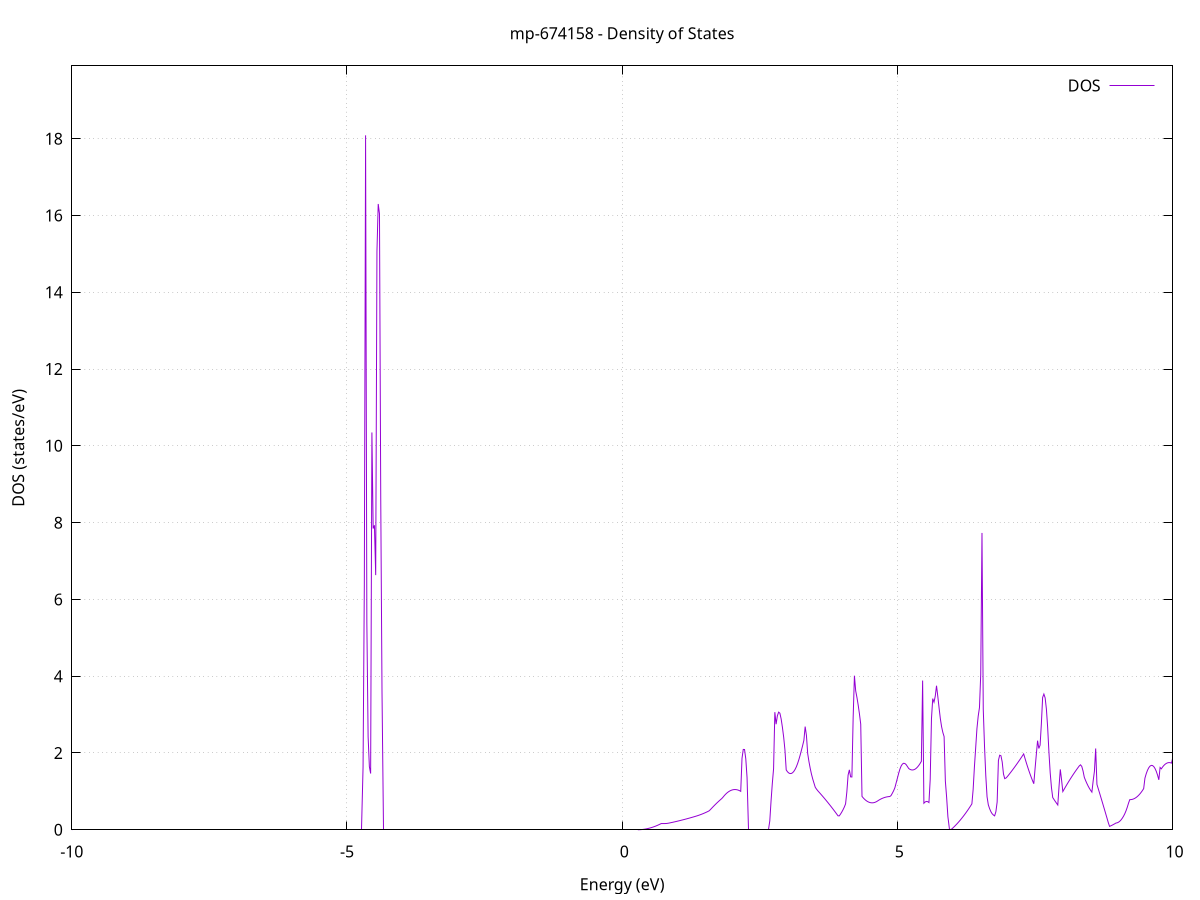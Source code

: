 set title 'mp-674158 - Density of States'
set xlabel 'Energy (eV)'
set ylabel 'DOS (states/eV)'
set grid
set xrange [-10:10]
set yrange [0:19.898]
set xzeroaxis lt -1
set terminal png size 800,600
set output 'mp-674158_dos_gnuplot.png'
plot '-' using 1:2 with lines title 'DOS'
-15.150400 0.000000
-15.127400 0.000000
-15.104500 0.000000
-15.081500 0.000000
-15.058600 0.000000
-15.035600 0.000000
-15.012600 0.000000
-14.989700 0.000000
-14.966700 0.000000
-14.943800 0.000000
-14.920800 0.000000
-14.897900 0.000000
-14.874900 0.000000
-14.852000 0.000000
-14.829000 0.000000
-14.806100 0.000000
-14.783100 0.000000
-14.760200 0.000000
-14.737200 0.000000
-14.714300 0.000000
-14.691300 0.000000
-14.668400 0.000000
-14.645400 0.000000
-14.622500 0.000000
-14.599500 0.000000
-14.576600 0.000000
-14.553600 0.000000
-14.530700 0.000000
-14.507700 0.000000
-14.484800 0.000000
-14.461800 0.000000
-14.438900 0.000000
-14.415900 0.000000
-14.393000 0.000000
-14.370000 0.000000
-14.347100 0.000000
-14.324100 0.000000
-14.301200 0.000000
-14.278200 0.000000
-14.255300 0.000000
-14.232300 0.000000
-14.209400 0.000000
-14.186400 0.000000
-14.163500 0.000000
-14.140500 0.000000
-14.117600 0.000000
-14.094600 0.000000
-14.071600 0.000000
-14.048700 0.000000
-14.025700 0.000000
-14.002800 0.000000
-13.979800 0.000000
-13.956900 0.000000
-13.933900 0.000000
-13.911000 0.000000
-13.888000 0.000000
-13.865100 0.000000
-13.842100 0.000000
-13.819200 0.000000
-13.796200 0.000000
-13.773300 0.000000
-13.750300 0.000000
-13.727400 0.000000
-13.704400 0.000000
-13.681500 0.000000
-13.658500 0.000000
-13.635600 0.000000
-13.612600 0.000000
-13.589700 0.000000
-13.566700 0.000000
-13.543800 0.000000
-13.520800 0.000000
-13.497900 0.000000
-13.474900 0.000000
-13.452000 0.000000
-13.429000 0.000000
-13.406100 0.000000
-13.383100 0.000000
-13.360200 0.000000
-13.337200 0.000000
-13.314300 0.000000
-13.291300 0.000000
-13.268400 0.000000
-13.245400 0.000000
-13.222500 0.000000
-13.199500 0.000000
-13.176600 0.000000
-13.153600 0.000000
-13.130600 0.000000
-13.107700 0.000000
-13.084700 0.000000
-13.061800 0.195200
-13.038800 14.804500
-13.015900 0.000000
-12.992900 0.000000
-12.970000 0.000000
-12.947000 0.000000
-12.924100 0.000000
-12.901100 0.000000
-12.878200 0.000000
-12.855200 0.000000
-12.832300 0.000000
-12.809300 0.000000
-12.786400 0.000000
-12.763400 0.000000
-12.740500 0.000000
-12.717500 0.000000
-12.694600 0.000000
-12.671600 0.000000
-12.648700 0.000000
-12.625700 0.000000
-12.602800 0.000000
-12.579800 0.000000
-12.556900 0.000000
-12.533900 0.000000
-12.511000 0.000000
-12.488000 0.000000
-12.465100 0.000000
-12.442100 0.000000
-12.419200 0.000000
-12.396200 0.000000
-12.373300 0.000000
-12.350300 0.000000
-12.327400 0.000000
-12.304400 0.000000
-12.281500 0.000000
-12.258500 0.000000
-12.235600 0.000000
-12.212600 0.000000
-12.189700 0.000000
-12.166700 0.000000
-12.143700 0.000000
-12.120800 0.000000
-12.097800 0.000000
-12.074900 0.000000
-12.051900 0.000000
-12.029000 0.000000
-12.006000 0.000000
-11.983100 0.000000
-11.960100 0.000000
-11.937200 0.000000
-11.914200 0.000000
-11.891300 0.000000
-11.868300 0.000000
-11.845400 0.000000
-11.822400 0.000000
-11.799500 0.000000
-11.776500 0.000000
-11.753600 0.000000
-11.730600 0.000000
-11.707700 0.000000
-11.684700 0.000000
-11.661800 0.000000
-11.638800 0.000000
-11.615900 0.000000
-11.592900 0.000000
-11.570000 0.000000
-11.547000 0.000000
-11.524100 0.000000
-11.501100 0.000000
-11.478200 0.000000
-11.455200 0.000000
-11.432300 0.000000
-11.409300 0.000000
-11.386400 0.000000
-11.363400 0.000000
-11.340500 0.000000
-11.317500 0.000000
-11.294600 0.000000
-11.271600 0.000000
-11.248700 0.000000
-11.225700 0.000000
-11.202700 0.000000
-11.179800 0.000000
-11.156800 0.000000
-11.133900 0.000000
-11.110900 0.000000
-11.088000 0.000000
-11.065000 0.000000
-11.042100 0.000000
-11.019100 0.000000
-10.996200 0.000000
-10.973200 0.000000
-10.950300 0.000000
-10.927300 0.000000
-10.904400 0.000000
-10.881400 0.000000
-10.858500 0.000000
-10.835500 0.000000
-10.812600 0.000000
-10.789600 0.000000
-10.766700 0.000000
-10.743700 0.000000
-10.720800 0.000000
-10.697800 0.000000
-10.674900 0.000000
-10.651900 0.000000
-10.629000 0.000000
-10.606000 0.000000
-10.583100 0.000000
-10.560100 0.000000
-10.537200 0.000000
-10.514200 0.000000
-10.491300 0.000000
-10.468300 0.000000
-10.445400 0.000000
-10.422400 0.000000
-10.399500 0.000000
-10.376500 0.000000
-10.353600 0.000000
-10.330600 0.000000
-10.307700 0.000000
-10.284700 0.000000
-10.261800 0.000000
-10.238800 0.000000
-10.215800 0.000000
-10.192900 0.000000
-10.169900 0.000000
-10.147000 0.000000
-10.124000 0.000000
-10.101100 0.000000
-10.078100 0.000000
-10.055200 0.000000
-10.032200 0.000000
-10.009300 0.000000
-9.986300 0.000000
-9.963400 0.000000
-9.940400 0.000000
-9.917500 0.000000
-9.894500 0.000000
-9.871600 0.000000
-9.848600 0.000000
-9.825700 0.000000
-9.802700 0.000000
-9.779800 0.000000
-9.756800 0.000000
-9.733900 0.000000
-9.710900 0.000000
-9.688000 0.000000
-9.665000 0.000000
-9.642100 0.000000
-9.619100 0.000000
-9.596200 0.000000
-9.573200 0.000000
-9.550300 0.000000
-9.527300 0.000000
-9.504400 0.000000
-9.481400 0.000000
-9.458500 0.000000
-9.435500 0.000000
-9.412600 0.000000
-9.389600 0.000000
-9.366700 0.000000
-9.343700 0.000000
-9.320800 0.000000
-9.297800 0.000000
-9.274800 0.000000
-9.251900 0.000000
-9.228900 0.000000
-9.206000 0.000000
-9.183000 0.000000
-9.160100 0.000000
-9.137100 0.000000
-9.114200 0.000000
-9.091200 0.000000
-9.068300 0.000000
-9.045300 0.000000
-9.022400 0.000000
-8.999400 0.000000
-8.976500 0.000000
-8.953500 0.000000
-8.930600 0.000000
-8.907600 0.000000
-8.884700 0.000000
-8.861700 0.000000
-8.838800 0.000000
-8.815800 0.000000
-8.792900 0.000000
-8.769900 0.000000
-8.747000 0.000000
-8.724000 0.000000
-8.701100 0.000000
-8.678100 0.000000
-8.655200 0.000000
-8.632200 0.000000
-8.609300 0.000000
-8.586300 0.000000
-8.563400 0.000000
-8.540400 0.000000
-8.517500 0.000000
-8.494500 0.000000
-8.471600 0.000000
-8.448600 0.000000
-8.425700 0.000000
-8.402700 0.000000
-8.379800 0.000000
-8.356800 0.000000
-8.333800 0.000000
-8.310900 0.000000
-8.287900 0.000000
-8.265000 0.000000
-8.242000 0.000000
-8.219100 0.000000
-8.196100 0.000000
-8.173200 0.000000
-8.150200 0.000000
-8.127300 0.000000
-8.104300 0.000000
-8.081400 0.000000
-8.058400 0.000000
-8.035500 0.000000
-8.012500 0.000000
-7.989600 0.000000
-7.966600 0.000000
-7.943700 0.000000
-7.920700 0.000000
-7.897800 0.000000
-7.874800 0.000000
-7.851900 0.000000
-7.828900 0.000000
-7.806000 0.000000
-7.783000 0.000000
-7.760100 0.000000
-7.737100 0.000000
-7.714200 0.000000
-7.691200 0.000000
-7.668300 0.000000
-7.645300 0.000000
-7.622400 0.000000
-7.599400 0.000000
-7.576500 0.000000
-7.553500 0.000000
-7.530600 0.000000
-7.507600 0.000000
-7.484700 0.000000
-7.461700 0.000000
-7.438800 0.000000
-7.415800 0.000000
-7.392900 0.000000
-7.369900 0.000000
-7.346900 0.000000
-7.324000 0.000000
-7.301000 0.000000
-7.278100 0.000000
-7.255100 0.000000
-7.232200 0.000000
-7.209200 0.000000
-7.186300 0.000000
-7.163300 0.000000
-7.140400 0.000000
-7.117400 0.000000
-7.094500 0.000000
-7.071500 0.000000
-7.048600 0.000000
-7.025600 0.000000
-7.002700 0.000000
-6.979700 0.000000
-6.956800 0.000000
-6.933800 0.000000
-6.910900 0.000000
-6.887900 0.000000
-6.865000 0.000000
-6.842000 0.000000
-6.819100 0.000000
-6.796100 0.000000
-6.773200 0.000000
-6.750200 0.000000
-6.727300 0.000000
-6.704300 0.000000
-6.681400 0.000000
-6.658400 0.000000
-6.635500 0.000000
-6.612500 0.000000
-6.589600 0.000000
-6.566600 0.000000
-6.543700 0.000000
-6.520700 0.000000
-6.497800 0.000000
-6.474800 0.000000
-6.451900 0.000000
-6.428900 0.000000
-6.405900 0.000000
-6.383000 0.000000
-6.360000 0.000000
-6.337100 0.000000
-6.314100 0.000000
-6.291200 0.000000
-6.268200 0.000000
-6.245300 0.000000
-6.222300 0.000000
-6.199400 0.000000
-6.176400 0.000000
-6.153500 0.000000
-6.130500 0.000000
-6.107600 0.000000
-6.084600 0.000000
-6.061700 0.000000
-6.038700 0.000000
-6.015800 0.000000
-5.992800 0.000000
-5.969900 0.000000
-5.946900 0.000000
-5.924000 0.000000
-5.901000 0.000000
-5.878100 0.000000
-5.855100 0.000000
-5.832200 0.000000
-5.809200 0.000000
-5.786300 0.000000
-5.763300 0.000000
-5.740400 0.000000
-5.717400 0.000000
-5.694500 0.000000
-5.671500 0.000000
-5.648600 0.000000
-5.625600 0.000000
-5.602700 0.000000
-5.579700 0.000000
-5.556800 0.000000
-5.533800 0.000000
-5.510900 0.000000
-5.487900 0.000000
-5.465000 0.000000
-5.442000 0.000000
-5.419000 0.000000
-5.396100 0.000000
-5.373100 0.000000
-5.350200 0.000000
-5.327200 0.000000
-5.304300 0.000000
-5.281300 0.000000
-5.258400 0.000000
-5.235400 0.000000
-5.212500 0.000000
-5.189500 0.000000
-5.166600 0.000000
-5.143600 0.000000
-5.120700 0.000000
-5.097700 0.000000
-5.074800 0.000000
-5.051800 0.000000
-5.028900 0.000000
-5.005900 0.000000
-4.983000 0.000000
-4.960000 0.000000
-4.937100 0.000000
-4.914100 0.000000
-4.891200 0.000000
-4.868200 0.000000
-4.845300 0.000000
-4.822300 0.000000
-4.799400 0.000000
-4.776400 0.000000
-4.753500 0.000000
-4.730500 0.000000
-4.707600 1.630600
-4.684600 6.361100
-4.661700 18.088700
-4.638700 5.387200
-4.615800 2.425500
-4.592800 1.642100
-4.569900 1.465400
-4.546900 10.349300
-4.524000 7.846900
-4.501000 7.930300
-4.478000 6.632300
-4.455100 15.066900
-4.432100 16.301100
-4.409200 16.048100
-4.386200 8.617700
-4.363300 3.592500
-4.340300 0.000000
-4.317400 0.000000
-4.294400 0.000000
-4.271500 0.000000
-4.248500 0.000000
-4.225600 0.000000
-4.202600 0.000000
-4.179700 0.000000
-4.156700 0.000000
-4.133800 0.000000
-4.110800 0.000000
-4.087900 0.000000
-4.064900 0.000000
-4.042000 0.000000
-4.019000 0.000000
-3.996100 0.000000
-3.973100 0.000000
-3.950200 0.000000
-3.927200 0.000000
-3.904300 0.000000
-3.881300 0.000000
-3.858400 0.000000
-3.835400 0.000000
-3.812500 0.000000
-3.789500 0.000000
-3.766600 0.000000
-3.743600 0.000000
-3.720700 0.000000
-3.697700 0.000000
-3.674800 0.000000
-3.651800 0.000000
-3.628900 0.000000
-3.605900 0.000000
-3.583000 0.000000
-3.560000 0.000000
-3.537000 0.000000
-3.514100 0.000000
-3.491100 0.000000
-3.468200 0.000000
-3.445200 0.000000
-3.422300 0.000000
-3.399300 0.000000
-3.376400 0.000000
-3.353400 0.000000
-3.330500 0.000000
-3.307500 0.000000
-3.284600 0.000000
-3.261600 0.000000
-3.238700 0.000000
-3.215700 0.000000
-3.192800 0.000000
-3.169800 0.000000
-3.146900 0.000000
-3.123900 0.000000
-3.101000 0.000000
-3.078000 0.000000
-3.055100 0.000000
-3.032100 0.000000
-3.009200 0.000000
-2.986200 0.000000
-2.963300 0.000000
-2.940300 0.000000
-2.917400 0.000000
-2.894400 0.000000
-2.871500 0.000000
-2.848500 0.000000
-2.825600 0.000000
-2.802600 0.000000
-2.779700 0.000000
-2.756700 0.000000
-2.733800 0.000000
-2.710800 0.000000
-2.687900 0.000000
-2.664900 0.000000
-2.642000 0.000000
-2.619000 0.000000
-2.596100 0.000000
-2.573100 0.000000
-2.550100 0.000000
-2.527200 0.000000
-2.504200 0.000000
-2.481300 0.000000
-2.458300 0.000000
-2.435400 0.000000
-2.412400 0.000000
-2.389500 0.000000
-2.366500 0.000000
-2.343600 0.000000
-2.320600 0.000000
-2.297700 0.000000
-2.274700 0.000000
-2.251800 0.000000
-2.228800 0.000000
-2.205900 0.000000
-2.182900 0.000000
-2.160000 0.000000
-2.137000 0.000000
-2.114100 0.000000
-2.091100 0.000000
-2.068200 0.000000
-2.045200 0.000000
-2.022300 0.000000
-1.999300 0.000000
-1.976400 0.000000
-1.953400 0.000000
-1.930500 0.000000
-1.907500 0.000000
-1.884600 0.000000
-1.861600 0.000000
-1.838700 0.000000
-1.815700 0.000000
-1.792800 0.000000
-1.769800 0.000000
-1.746900 0.000000
-1.723900 0.000000
-1.701000 0.000000
-1.678000 0.000000
-1.655100 0.000000
-1.632100 0.000000
-1.609100 0.000000
-1.586200 0.000000
-1.563200 0.000000
-1.540300 0.000000
-1.517300 0.000000
-1.494400 0.000000
-1.471400 0.000000
-1.448500 0.000000
-1.425500 0.000000
-1.402600 0.000000
-1.379600 0.000000
-1.356700 0.000000
-1.333700 0.000000
-1.310800 0.000000
-1.287800 0.000000
-1.264900 0.000000
-1.241900 0.000000
-1.219000 0.000000
-1.196000 0.000000
-1.173100 0.000000
-1.150100 0.000000
-1.127200 0.000000
-1.104200 0.000000
-1.081300 0.000000
-1.058300 0.000000
-1.035400 0.000000
-1.012400 0.000000
-0.989500 0.000000
-0.966500 0.000000
-0.943600 0.000000
-0.920600 0.000000
-0.897700 0.000000
-0.874700 0.000000
-0.851800 0.000000
-0.828800 0.000000
-0.805900 0.000000
-0.782900 0.000000
-0.760000 0.000000
-0.737000 0.000000
-0.714100 0.000000
-0.691100 0.000000
-0.668200 0.000000
-0.645200 0.000000
-0.622200 0.000000
-0.599300 0.000000
-0.576300 0.000000
-0.553400 0.000000
-0.530400 0.000000
-0.507500 0.000000
-0.484500 0.000000
-0.461600 0.000000
-0.438600 0.000000
-0.415700 0.000000
-0.392700 0.000000
-0.369800 0.000000
-0.346800 0.000000
-0.323900 0.000000
-0.300900 0.000000
-0.278000 0.000000
-0.255000 0.000000
-0.232100 0.000000
-0.209100 0.000000
-0.186200 0.000000
-0.163200 0.000000
-0.140300 0.000000
-0.117300 0.000000
-0.094400 0.000000
-0.071400 0.000000
-0.048500 0.000000
-0.025500 0.000000
-0.002600 0.000000
0.020400 0.000000
0.043300 0.000000
0.066300 0.000000
0.089200 0.000000
0.112200 0.000000
0.135100 0.000000
0.158100 0.000000
0.181000 0.000000
0.204000 0.000000
0.226900 0.000000
0.249900 0.000000
0.272800 0.000000
0.295800 0.000500
0.318800 0.001900
0.341700 0.004200
0.364700 0.007300
0.387600 0.011400
0.410600 0.016300
0.433500 0.022200
0.456500 0.028900
0.479400 0.036500
0.502400 0.045000
0.525300 0.054300
0.548300 0.064600
0.571200 0.075800
0.594200 0.087800
0.617100 0.100700
0.640100 0.114500
0.663000 0.129200
0.686000 0.144800
0.708900 0.161300
0.731900 0.162300
0.754800 0.161200
0.777800 0.161700
0.800700 0.163800
0.823700 0.167600
0.846600 0.173200
0.869600 0.180000
0.892500 0.187100
0.915500 0.194300
0.938400 0.201700
0.961400 0.209200
0.984300 0.216900
1.007300 0.224700
1.030200 0.232600
1.053200 0.240700
1.076100 0.248900
1.099100 0.257300
1.122000 0.265800
1.145000 0.274400
1.167900 0.283200
1.190900 0.292100
1.213800 0.301200
1.236800 0.310400
1.259800 0.319700
1.282700 0.329200
1.305700 0.338800
1.328600 0.348600
1.351600 0.358600
1.374500 0.369200
1.397500 0.380500
1.420400 0.392400
1.443400 0.404900
1.466300 0.418000
1.489300 0.431800
1.512200 0.446200
1.535200 0.461200
1.558100 0.476900
1.581100 0.494400
1.604000 0.526200
1.627000 0.561000
1.649900 0.595600
1.672900 0.629400
1.695800 0.662300
1.718800 0.694400
1.741700 0.725600
1.764700 0.755900
1.787600 0.785300
1.810600 0.813900
1.833500 0.850200
1.856500 0.890000
1.879400 0.925400
1.902400 0.956300
1.925300 0.982800
1.948300 1.004700
1.971200 1.022200
1.994200 1.035200
2.017100 1.043700
2.040100 1.047800
2.063000 1.047300
2.086000 1.042400
2.108900 1.033100
2.131900 1.019200
2.154800 1.000900
2.177800 1.859100
2.200700 2.092700
2.223700 2.091100
2.246700 1.846900
2.269600 1.360300
2.292600 0.000000
2.315500 0.000000
2.338500 0.000000
2.361400 0.000000
2.384400 0.000000
2.407300 0.000000
2.430300 0.000000
2.453200 0.000000
2.476200 0.000000
2.499100 0.000000
2.522100 0.000000
2.545000 0.000000
2.568000 0.000000
2.590900 0.000000
2.613900 0.000000
2.636800 0.000000
2.659800 0.000000
2.682700 0.230200
2.705700 0.751400
2.728600 1.204900
2.751600 1.590800
2.774500 3.064000
2.797500 2.749900
2.820400 2.968400
2.843400 3.063900
2.866300 3.036400
2.889300 2.886000
2.912200 2.668000
2.935200 2.410300
2.958100 2.079300
2.981100 1.559600
3.004000 1.511300
3.027000 1.479600
3.049900 1.464600
3.072900 1.466200
3.095800 1.484500
3.118800 1.519400
3.141700 1.570900
3.164700 1.639100
3.187700 1.724000
3.210600 1.825500
3.233600 1.941000
3.256500 2.063900
3.279500 2.193600
3.302400 2.330300
3.325400 2.687400
3.348300 2.462100
3.371300 1.985300
3.394200 1.776500
3.417200 1.600200
3.440100 1.448700
3.463100 1.322100
3.486000 1.213900
3.509000 1.106600
3.531900 1.058500
3.554900 1.016500
3.577800 0.979500
3.600800 0.942600
3.623700 0.905000
3.646700 0.866900
3.669600 0.828300
3.692600 0.789000
3.715500 0.749100
3.738500 0.708700
3.761400 0.667600
3.784400 0.626000
3.807300 0.583800
3.830300 0.541000
3.853200 0.497600
3.876200 0.453600
3.899100 0.409000
3.922100 0.363800
3.945000 0.362000
3.968000 0.408400
3.990900 0.462100
4.013900 0.523000
4.036800 0.591100
4.059800 0.674700
4.082700 0.984700
4.105700 1.424600
4.128600 1.561300
4.151600 1.377700
4.174600 1.375300
4.197500 2.927100
4.220500 4.012800
4.243400 3.619200
4.266400 3.447100
4.289300 3.244800
4.312300 3.012500
4.335200 2.750000
4.358200 0.869900
4.381100 0.830500
4.404100 0.796300
4.427000 0.767400
4.450000 0.743700
4.472900 0.725300
4.495900 0.712100
4.518800 0.704200
4.541800 0.701500
4.564700 0.704000
4.587700 0.711900
4.610600 0.724900
4.633600 0.743200
4.656500 0.764800
4.679500 0.784600
4.702400 0.802200
4.725400 0.817700
4.748300 0.831100
4.771300 0.842400
4.794200 0.851600
4.817200 0.858600
4.840100 0.863600
4.863100 0.866400
4.886000 0.891300
4.909000 0.950700
4.931900 1.013500
4.954900 1.091400
4.977800 1.215600
5.000800 1.340200
5.023700 1.467000
5.046700 1.578900
5.069600 1.660500
5.092600 1.711800
5.115600 1.732700
5.138500 1.724800
5.161500 1.695400
5.184400 1.645500
5.207400 1.595100
5.230300 1.573300
5.253300 1.560700
5.276200 1.557400
5.299200 1.563400
5.322100 1.578500
5.345100 1.602900
5.368000 1.636500
5.391000 1.677900
5.413900 1.727000
5.436900 1.783600
5.459800 3.887700
5.482800 0.690900
5.505700 0.724000
5.528700 0.738000
5.551600 0.732900
5.574600 0.708800
5.597500 1.310400
5.620500 2.895200
5.643400 3.416700
5.666400 3.324100
5.689300 3.480000
5.712300 3.752100
5.735200 3.478300
5.758200 3.182200
5.781100 2.902100
5.804100 2.686700
5.827000 2.536200
5.850000 2.426900
5.872900 1.266800
5.895900 0.846100
5.918800 0.343200
5.941800 0.000000
5.964700 0.000000
5.987700 0.018500
6.010600 0.048800
6.033600 0.080400
6.056600 0.113600
6.079500 0.148100
6.102500 0.184100
6.125400 0.221600
6.148400 0.260400
6.171300 0.300800
6.194300 0.342500
6.217200 0.385700
6.240200 0.430300
6.263100 0.476300
6.286100 0.523800
6.309000 0.572700
6.332000 0.623100
6.354900 0.674900
6.377900 1.051800
6.400800 1.636600
6.423800 2.135100
6.446700 2.635500
6.469700 2.959600
6.492600 3.182300
6.515600 4.046400
6.538500 7.732300
6.561500 3.144500
6.584400 2.173400
6.607400 1.412300
6.630300 0.861000
6.653300 0.651200
6.676200 0.552100
6.699200 0.474800
6.722100 0.419300
6.745100 0.385500
6.768000 0.362300
6.791000 0.471100
6.813900 0.723200
6.836900 1.806000
6.859800 1.942100
6.882800 1.928800
6.905700 1.766100
6.928700 1.454000
6.951600 1.332000
6.974600 1.348500
6.997500 1.382500
7.020500 1.423600
7.043500 1.465400
7.066400 1.508000
7.089400 1.551300
7.112300 1.595400
7.135300 1.640300
7.158200 1.686000
7.181200 1.732400
7.204100 1.779600
7.227100 1.827500
7.250000 1.876300
7.273000 1.925700
7.295900 1.976000
7.318900 1.864500
7.341800 1.755200
7.364800 1.650600
7.387700 1.550800
7.410700 1.455800
7.433600 1.365500
7.456600 1.279900
7.479500 1.199100
7.502500 1.586900
7.525400 1.959300
7.548400 2.321300
7.571300 2.118100
7.594300 2.204300
7.617200 2.756900
7.640200 3.445700
7.663100 3.535200
7.686100 3.433600
7.709000 3.140800
7.732000 2.656800
7.754900 2.018200
7.777900 1.483100
7.800800 1.097400
7.823800 0.839900
7.846700 0.789100
7.869700 0.739900
7.892600 0.692200
7.915600 0.646100
7.938500 1.130200
7.961500 1.573500
7.984500 1.298900
8.007400 0.995600
8.030400 1.053800
8.053300 1.111000
8.076300 1.167000
8.099200 1.221800
8.122200 1.275400
8.145100 1.327900
8.168100 1.379300
8.191000 1.429400
8.214000 1.478500
8.236900 1.526300
8.259900 1.573000
8.282800 1.618600
8.305800 1.663000
8.328700 1.691900
8.351700 1.649900
8.374600 1.531500
8.397600 1.366900
8.420500 1.284300
8.443500 1.209000
8.466400 1.141000
8.489400 1.080400
8.512300 1.027100
8.535300 0.981100
8.558200 1.269300
8.581200 1.520600
8.604100 2.116900
8.627100 1.182200
8.650000 1.074400
8.673000 0.965900
8.695900 0.856600
8.718900 0.746700
8.741800 0.636000
8.764800 0.524500
8.787700 0.412400
8.810700 0.299500
8.833600 0.185800
8.856600 0.088100
8.879500 0.103000
8.902500 0.119000
8.925500 0.136200
8.948400 0.154600
8.971400 0.174200
8.994300 0.181300
9.017300 0.196000
9.040200 0.220200
9.063200 0.254100
9.086100 0.297600
9.109100 0.350700
9.132000 0.414400
9.155000 0.492500
9.177900 0.585400
9.200900 0.693200
9.223800 0.784900
9.246800 0.786100
9.269700 0.792300
9.292700 0.803400
9.315600 0.819500
9.338600 0.840700
9.361500 0.866800
9.384500 0.897900
9.407400 0.933900
9.430400 0.975000
9.453300 1.021000
9.476300 1.072100
9.499200 1.345000
9.522200 1.458100
9.545100 1.548100
9.568100 1.614600
9.591000 1.657600
9.614000 1.677200
9.636900 1.673200
9.659900 1.645800
9.682800 1.594800
9.705800 1.520400
9.728700 1.422400
9.751700 1.301000
9.774600 1.623100
9.797600 1.588000
9.820500 1.636300
9.843500 1.676100
9.866400 1.707400
9.889400 1.730200
9.912400 1.744600
9.935300 1.750400
9.958300 1.747800
9.981200 1.736700
10.004200 1.870900
10.027100 1.800400
10.050100 1.692000
10.073000 1.607700
10.096000 1.546300
10.118900 1.473500
10.141900 1.389300
10.164800 1.424200
10.187800 1.514500
10.210700 1.623200
10.233700 1.723500
10.256600 1.815300
10.279600 1.898600
10.302500 1.973400
10.325500 2.060700
10.348400 2.151400
10.371400 2.244000
10.394300 2.437300
10.417300 2.570200
10.440200 2.650800
10.463200 2.686800
10.486100 2.710300
10.509100 2.708400
10.532000 2.681200
10.555000 3.664800
10.577900 1.517600
10.600900 1.659400
10.623800 1.778600
10.646800 1.875700
10.669700 1.950500
10.692700 2.003200
10.715600 2.033700
10.738600 2.042000
10.761500 2.028100
10.784500 1.992000
10.807400 1.933700
10.830400 1.873300
10.853400 1.828500
10.876300 1.798200
10.899300 1.782300
10.922200 1.781000
10.945200 0.462300
10.968100 0.499800
10.991100 0.545900
11.014000 0.600700
11.037000 0.664100
11.059900 0.736200
11.082900 0.809700
11.105800 0.876400
11.128800 0.936300
11.151700 0.989500
11.174700 1.035900
11.197600 1.075500
11.220600 1.108400
11.243500 1.134400
11.266500 0.926800
11.289400 0.801700
11.312400 0.865100
11.335300 0.921800
11.358300 0.971600
11.381200 1.014400
11.404200 1.050300
11.427100 1.079200
11.450100 1.101100
11.473000 1.116100
11.496000 1.124200
11.518900 1.125200
11.541900 1.119400
11.564800 1.106500
11.587800 1.086700
11.610700 1.060000
11.633700 1.030100
11.656600 1.014600
11.679600 1.015700
11.702500 1.033400
11.725500 1.067700
11.748400 1.123200
11.771400 1.400100
11.794300 1.609200
11.817300 1.821600
11.840300 2.037300
11.863200 2.256200
11.886200 2.478500
11.909100 2.704100
11.932100 2.933000
11.955000 3.157000
11.978000 3.333300
12.000900 3.457900
12.023900 3.688100
12.046800 7.051200
12.069800 1.759000
12.092700 1.526500
12.115700 1.360200
12.138600 1.285000
12.161600 1.338000
12.184500 1.468100
12.207500 1.630500
12.230400 1.686200
12.253400 1.621600
12.276300 1.442200
12.299300 1.141700
12.322200 0.889700
12.345200 0.921800
12.368100 0.951000
12.391100 0.977200
12.414000 1.009700
12.437000 1.729600
12.459900 2.281400
12.482900 1.688800
12.505800 1.785600
12.528800 1.870000
12.551700 1.942200
12.574700 2.070200
12.597600 2.286300
12.620600 2.541500
12.643500 2.835800
12.666500 3.169100
12.689400 3.541500
12.712400 5.987200
12.735300 1.101400
12.758300 0.177200
12.781300 0.031900
12.804200 0.034000
12.827200 0.073900
12.850100 0.126900
12.873100 0.191200
12.896000 0.266700
12.919000 0.353400
12.941900 0.451300
12.964900 0.560400
12.987800 0.680800
13.010800 0.812300
13.033700 0.955100
13.056700 1.109100
13.079600 1.274300
13.102600 1.450800
13.125500 1.638400
13.148500 3.662200
13.171400 1.996200
13.194400 2.048600
13.217300 2.126800
13.240300 2.230700
13.263200 6.812600
13.286200 7.103100
13.309100 5.862000
13.332100 4.967400
13.355000 5.152100
13.378000 3.053200
13.400900 2.688800
13.423900 2.450600
13.446800 2.338800
13.469800 2.169700
13.492700 1.895500
13.515700 1.658700
13.538600 1.459300
13.561600 1.297300
13.584500 1.177500
13.607500 1.096100
13.630400 1.031300
13.653400 0.983000
13.676300 0.951300
13.699300 0.936100
13.722300 0.941300
13.745200 0.960700
13.768200 1.132100
13.791100 1.167000
13.814100 1.051300
13.837000 0.945500
13.860000 0.884500
13.882900 0.849700
13.905900 0.838100
13.928800 0.849600
13.951800 0.880600
13.974700 0.922800
13.997700 0.975900
14.020600 1.039800
14.043600 1.114600
14.066500 1.200200
14.089500 1.306300
14.112400 1.420100
14.135400 1.435600
14.158300 1.446100
14.181300 1.451700
14.204200 1.452400
14.227200 1.448100
14.250100 1.438900
14.273100 2.839900
14.296000 1.547700
14.319000 1.551500
14.341900 1.555400
14.364900 1.556900
14.387800 1.556100
14.410800 1.553000
14.433700 1.547500
14.456700 1.539700
14.479600 1.529600
14.502600 1.517100
14.525500 1.502300
14.548500 1.485100
14.571400 1.465600
14.594400 1.443800
14.617300 1.623900
14.640300 1.836700
14.663200 1.799400
14.686200 1.512000
14.709200 0.974400
14.732100 0.381600
14.755100 0.427100
14.778000 0.490900
14.801000 0.567800
14.823900 0.649300
14.846900 0.734800
14.869800 0.824300
14.892800 0.917800
14.915700 1.015300
14.938700 1.149900
14.961600 1.293700
14.984600 1.446500
15.007500 1.608500
15.030500 1.779100
15.053400 1.833500
15.076400 2.010000
15.099300 2.158000
15.122300 2.277400
15.145200 2.368200
15.168200 2.430400
15.191100 2.464100
15.214100 2.469300
15.237000 2.445800
15.260000 2.399700
15.282900 2.191200
15.305900 1.789700
15.328800 1.343100
15.351800 1.777200
15.374700 2.219900
15.397700 2.745400
15.420600 2.796100
15.443600 2.685400
15.466500 2.747000
15.489500 2.759200
15.512400 2.722000
15.535400 2.635400
15.558300 2.499400
15.581300 2.314000
15.604200 1.740700
15.627200 1.682400
15.650200 1.634000
15.673100 1.595500
15.696100 1.566900
15.719000 1.548200
15.742000 1.539500
15.764900 1.540600
15.787900 1.551700
15.810800 1.572600
15.833800 1.759500
15.856700 1.925500
15.879700 2.027600
15.902600 2.065800
15.925600 2.040100
15.948500 1.950400
15.971500 1.973900
15.994400 2.188600
16.017400 2.254900
16.040300 2.501400
16.063300 2.708100
16.086200 2.876200
16.109200 3.005800
16.132100 2.156700
16.155100 2.244800
16.178000 2.335100
16.201000 2.417300
16.223900 2.494300
16.246900 2.565800
16.269800 2.618600
16.292800 2.649400
16.315700 2.641100
16.338700 2.629100
16.361600 2.613600
16.384600 2.594400
16.407500 2.546200
16.430500 2.653800
16.453400 2.584300
16.476400 2.518700
16.499300 2.457100
16.522300 2.399600
16.545200 2.651300
16.568200 2.505100
16.591100 2.363800
16.614100 2.227200
16.637100 2.095500
16.660000 1.970000
16.683000 1.856000
16.705900 1.736900
16.728900 1.707600
16.751800 1.673500
16.774800 1.629900
16.797700 1.576700
16.820700 1.514000
16.843600 1.441800
16.866600 1.360100
16.889500 1.268800
16.912500 1.167900
16.935400 1.057600
16.958400 0.937700
16.981300 0.808200
17.004300 0.687000
17.027200 0.621700
17.050200 0.568300
17.073100 0.527000
17.096100 0.497600
17.119000 0.480000
17.142000 0.468200
17.164900 0.459100
17.187900 0.588600
17.210800 0.618500
17.233800 0.651200
17.256700 0.684800
17.279700 0.719600
17.302600 0.755300
17.325600 0.792100
17.348500 0.830000
17.371500 0.868900
17.394400 0.908600
17.417400 0.948100
17.440300 0.987000
17.463300 1.025300
17.486200 1.063100
17.509200 1.100300
17.532100 1.137000
17.555100 1.173100
17.578100 1.208600
17.601000 1.243600
17.624000 1.266900
17.646900 1.273400
17.669900 1.283900
17.692800 1.298500
17.715800 1.313800
17.738700 1.320000
17.761700 2.263100
17.784600 3.103800
17.807600 3.087100
17.830500 3.066000
17.853500 3.040500
17.876400 3.010600
17.899400 2.976400
17.922300 2.937700
17.945300 2.907800
17.968200 2.891800
17.991200 2.862700
18.014100 2.820400
18.037100 2.765000
18.060000 2.731200
18.083000 2.717800
18.105900 3.311000
18.128900 3.165900
18.151800 3.196500
18.174800 2.483900
18.197700 2.331400
18.220700 2.244100
18.243600 2.181600
18.266600 2.163700
18.289500 2.133600
18.312500 2.091200
18.335400 2.036500
18.358400 1.969600
18.381300 1.890300
18.404300 1.841500
18.427200 1.894600
18.450200 1.931400
18.473100 1.951900
18.496100 1.956000
18.519100 1.943700
18.542000 1.915300
18.565000 1.870900
18.587900 1.810400
18.610900 1.972500
18.633800 2.073500
18.656800 2.179600
18.679700 2.245600
18.702700 2.265000
18.725600 2.416900
18.748600 2.701300
18.771500 3.108600
18.794500 3.174100
18.817400 2.709200
18.840400 2.449300
18.863300 2.191000
18.886300 1.935900
18.909200 1.705400
18.932200 1.563600
18.955100 1.462300
18.978100 1.378600
19.001000 1.312300
19.024000 1.262900
19.046900 1.217800
19.069900 1.173900
19.092800 1.131200
19.115800 1.089700
19.138700 1.049400
19.161700 1.010200
19.184600 0.972200
19.207600 0.935500
19.230500 0.899800
19.253500 0.865400
19.276400 0.832200
19.299400 0.800100
19.322300 0.769200
19.345300 0.745100
19.368200 3.478400
19.391200 3.860900
19.414100 3.791500
19.437100 3.461100
19.460000 3.163900
19.483000 2.895500
19.506000 2.656100
19.528900 2.445500
19.551900 2.292700
19.574800 2.146500
19.597800 1.976900
19.620700 1.784000
19.643700 1.593100
19.666600 1.935300
19.689600 2.353800
19.712500 2.841700
19.735500 1.912700
19.758400 1.939700
19.781400 1.964300
19.804300 1.986300
19.827300 2.005900
19.850200 2.022900
19.873200 2.037400
19.896100 2.067400
19.919100 2.240000
19.942000 2.440500
19.965000 2.592100
19.987900 2.694900
20.010900 2.749000
20.033800 2.754300
20.056800 2.710800
20.079700 2.618500
20.102700 2.464300
20.125600 2.192900
20.148600 1.880500
20.171500 1.512300
20.194500 1.045400
20.217400 0.612200
20.240400 0.582000
20.263300 0.554000
20.286300 0.525300
20.309200 0.496400
20.332200 2.173600
20.355100 1.827700
20.378100 1.895500
20.401000 2.232100
20.424000 2.245100
20.447000 2.201400
20.469900 2.155000
20.492900 2.106000
20.515800 2.054300
20.538800 2.000100
20.561700 1.947300
20.584700 1.900700
20.607600 1.857000
20.630600 1.816300
20.653500 1.778700
20.676500 1.743900
20.699400 1.712200
20.722400 1.683500
20.745300 1.657800
20.768300 1.664200
20.791200 1.803000
20.814200 2.149100
20.837100 2.689500
20.860100 3.087900
20.883000 3.320600
20.906000 3.556700
20.928900 3.319800
20.951900 2.159500
20.974800 2.091700
20.997800 2.023100
21.020700 1.953800
21.043700 1.883600
21.066600 1.812600
21.089600 1.740700
21.112500 1.668100
21.135500 1.594700
21.158400 1.520400
21.181400 1.445300
21.204300 1.370300
21.227300 1.300000
21.250200 1.234900
21.273200 1.175300
21.296100 1.121900
21.319100 1.086100
21.342000 1.061300
21.365000 1.044000
21.387900 1.034100
21.410900 1.031700
21.433900 1.036700
21.456800 1.049100
21.479800 1.069000
21.502700 1.101300
21.525700 1.152500
21.548600 1.214800
21.571600 1.288200
21.594500 1.283700
21.617500 1.589500
21.640400 1.898300
21.663400 2.142600
21.686300 2.344800
21.709300 2.506800
21.732200 2.675200
21.755200 2.815900
21.778100 3.824300
21.801100 3.900800
21.824000 3.812500
21.847000 3.680700
21.869900 3.433300
21.892900 3.308000
21.915800 3.346100
21.938800 3.384500
21.961700 3.440000
21.984700 3.574700
22.007600 3.213500
22.030600 3.247700
22.053500 3.985600
22.076500 6.729900
22.099400 3.130300
22.122400 2.723000
22.145300 2.283200
22.168300 1.800600
22.191200 1.275100
22.214200 0.777000
22.237100 0.806200
22.260100 0.818900
22.283000 0.836600
22.306000 0.854800
22.328900 0.873500
22.351900 0.892700
22.374900 0.915600
22.397800 0.945700
22.420800 0.975200
22.443700 1.003900
22.466700 1.031800
22.489600 1.059100
22.512600 1.085600
22.535500 1.111400
22.558500 1.136500
22.581400 1.160900
22.604400 1.208400
22.627300 1.264800
22.650300 1.339900
22.673200 1.447600
22.696200 1.544400
22.719100 1.630000
22.742100 1.704700
22.765000 1.768300
22.788000 1.820400
22.810900 1.856100
22.833900 1.878500
22.856800 1.921600
22.879800 1.963500
22.902700 2.004000
22.925700 2.043100
22.948600 2.098500
22.971600 2.178300
22.994500 2.248700
23.017500 2.300400
23.040400 2.333400
23.063400 2.351700
23.086300 2.358500
23.109300 2.382600
23.132200 2.402500
23.155200 2.419600
23.178100 2.434000
23.201100 2.442800
23.224000 2.444700
23.247000 2.447400
23.269900 2.452100
23.292900 2.458900
23.315900 2.292100
23.338800 2.319900
23.361800 2.340800
23.384700 2.354800
23.407700 2.544600
23.430600 2.786100
23.453600 2.952300
23.476500 3.043200
23.499500 3.059400
23.522400 3.005100
23.545400 3.264900
23.568300 3.411600
23.591300 3.445000
23.614200 3.365300
23.637200 3.172300
23.660100 2.866200
23.683100 2.396400
23.706000 2.334100
23.729000 2.285200
23.751900 2.249800
23.774900 2.227700
23.797800 2.219100
23.820800 2.309200
23.843700 2.333500
23.866700 2.220900
23.889600 2.124600
23.912600 2.042300
23.935500 1.976400
23.958500 1.918100
23.981400 1.861000
24.004400 1.827300
24.027300 1.817000
24.050300 1.830500
24.073200 1.867800
24.096200 1.930300
24.119100 2.018400
24.142100 2.121000
24.165000 2.234600
24.188000 4.468000
24.210900 3.415500
24.233900 3.325000
24.256800 3.024300
24.279800 2.508400
24.302800 1.777100
24.325700 1.195400
24.348700 0.748200
24.371600 0.784400
24.394600 0.823700
24.417500 0.866200
24.440500 0.911700
24.463400 0.960400
24.486400 1.103200
24.509300 1.360000
24.532300 1.550700
24.555200 1.675400
24.578200 1.751600
24.601100 1.816600
24.624100 1.877700
24.647000 1.958200
24.670000 2.060500
24.692900 2.184600
24.715900 2.330400
24.738800 2.498100
24.761800 2.622700
24.784700 2.530000
24.807700 1.832400
24.830600 1.856000
24.853600 2.100700
24.876500 2.238600
24.899500 2.348800
24.922400 2.655900
24.945400 2.756600
24.968300 2.819200
24.991300 2.843500
25.014200 2.829700
25.037200 2.777700
25.060100 2.687500
25.083100 2.559400
25.106000 2.456300
25.129000 2.382900
25.151900 2.312800
25.174900 2.248300
25.197800 2.189400
25.220800 2.132800
25.243800 2.074100
25.266700 2.061400
25.289700 2.114400
25.312600 2.232900
25.335600 2.417000
25.358500 2.697000
25.381500 3.050200
25.404400 3.232600
25.427400 3.293500
25.450300 3.205500
25.473300 2.968400
25.496200 3.015900
25.519200 3.054300
25.542100 2.882800
25.565100 1.379200
25.588000 1.303300
25.611000 1.445700
25.633900 1.645100
25.656900 1.821200
25.679800 1.993000
25.702800 2.142600
25.725700 2.270200
25.748700 2.375800
25.771600 2.459200
25.794600 2.520700
25.817500 3.139400
25.840500 3.657200
25.863400 2.171600
25.886400 2.035700
25.909300 1.910600
25.932300 1.796300
25.955200 1.702600
25.978200 1.626600
26.001100 1.615900
26.024100 1.671500
26.047000 1.793500
26.070000 1.981900
26.092900 2.236800
26.115900 2.432800
26.138800 2.476800
26.161800 2.503200
26.184700 2.511800
26.207700 2.502800
26.230700 2.476000
26.253600 2.431600
26.276600 2.369400
26.299500 2.289500
26.322500 2.190200
26.345400 2.070000
26.368400 1.929500
26.391300 1.960600
26.414300 1.792400
26.437200 1.630100
26.460200 1.473700
26.483100 1.323200
26.506100 1.178500
26.529000 1.087300
26.552000 1.032300
26.574900 0.998300
26.597900 0.978000
26.620800 0.968000
26.643800 0.955000
26.666700 0.939000
26.689700 0.919900
26.712600 0.897700
26.735600 0.872500
26.758500 0.844200
26.781500 0.812900
26.804400 0.778500
26.827400 0.741100
26.850300 0.700700
26.873300 0.683100
26.896200 0.695000
26.919200 0.707000
26.942100 0.719100
26.965100 0.731200
26.988000 0.743400
27.011000 0.755600
27.033900 0.814200
27.056900 0.894600
27.079800 0.973200
27.102800 1.050000
27.125700 1.125000
27.148700 1.198300
27.171700 1.269700
27.194600 1.339200
27.217600 1.407000
27.240500 1.473000
27.263500 1.537200
27.286400 1.599600
27.309400 1.660200
27.332300 4.884100
27.355300 0.084200
27.378200 0.040200
27.401200 0.010500
27.424100 0.000000
27.447100 0.000000
27.470000 0.000000
27.493000 0.000000
27.515900 0.000000
27.538900 0.000000
27.561800 0.000000
27.584800 0.000000
27.607700 0.000000
27.630700 0.000000
27.653600 0.000000
27.676600 0.000000
27.699500 0.000000
27.722500 0.000000
27.745400 0.000000
27.768400 0.000000
27.791300 0.000000
27.814300 0.000000
27.837200 0.000000
27.860200 0.000000
27.883100 0.000000
27.906100 0.000000
27.929000 0.000000
27.952000 0.000000
27.974900 0.000000
27.997900 0.000000
28.020800 0.000000
28.043800 0.000000
28.066700 0.000000
28.089700 0.000000
28.112700 0.000000
28.135600 0.000000
28.158600 0.000000
28.181500 0.000000
28.204500 0.000000
28.227400 0.000000
28.250400 0.000000
28.273300 0.000000
28.296300 0.000000
28.319200 0.000000
28.342200 0.000000
28.365100 0.000000
28.388100 0.000000
28.411000 0.000000
28.434000 0.000000
28.456900 0.000000
28.479900 0.000000
28.502800 0.000000
28.525800 0.000000
28.548700 0.000000
28.571700 0.000000
28.594600 0.000000
28.617600 0.000000
28.640500 0.000000
28.663500 0.000000
28.686400 0.000000
28.709400 0.000000
28.732300 0.000000
28.755300 0.000000
28.778200 0.000000
28.801200 0.000000
28.824100 0.000000
28.847100 0.000000
28.870000 0.000000
28.893000 0.000000
28.915900 0.000000
28.938900 0.000000
28.961800 0.000000
28.984800 0.000000
29.007700 0.000000
29.030700 0.000000
29.053600 0.000000
29.076600 0.000000
29.099600 0.000000
29.122500 0.000000
29.145500 0.000000
29.168400 0.000000
29.191400 0.000000
29.214300 0.000000
29.237300 0.000000
29.260200 0.000000
29.283200 0.000000
29.306100 0.000000
29.329100 0.000000
29.352000 0.000000
29.375000 0.000000
29.397900 0.000000
29.420900 0.000000
29.443800 0.000000
29.466800 0.000000
29.489700 0.000000
29.512700 0.000000
29.535600 0.000000
29.558600 0.000000
29.581500 0.000000
29.604500 0.000000
29.627400 0.000000
29.650400 0.000000
29.673300 0.000000
29.696300 0.000000
29.719200 0.000000
29.742200 0.000000
29.765100 0.000000
29.788100 0.000000
29.811000 0.000000
29.834000 0.000000
29.856900 0.000000
29.879900 0.000000
29.902800 0.000000
29.925800 0.000000
29.948700 0.000000
29.971700 0.000000
29.994600 0.000000
30.017600 0.000000
30.040600 0.000000
30.063500 0.000000
30.086500 0.000000
30.109400 0.000000
30.132400 0.000000
30.155300 0.000000
30.178300 0.000000
30.201200 0.000000
30.224200 0.000000
30.247100 0.000000
30.270100 0.000000
30.293000 0.000000
30.316000 0.000000
30.338900 0.000000
30.361900 0.000000
30.384800 0.000000
30.407800 0.000000
30.430700 0.000000
30.453700 0.000000
30.476600 0.000000
30.499600 0.000000
30.522500 0.000000
30.545500 0.000000
30.568400 0.000000
30.591400 0.000000
30.614300 0.000000
30.637300 0.000000
30.660200 0.000000
30.683200 0.000000
30.706100 0.000000
30.729100 0.000000
30.752000 0.000000
e
